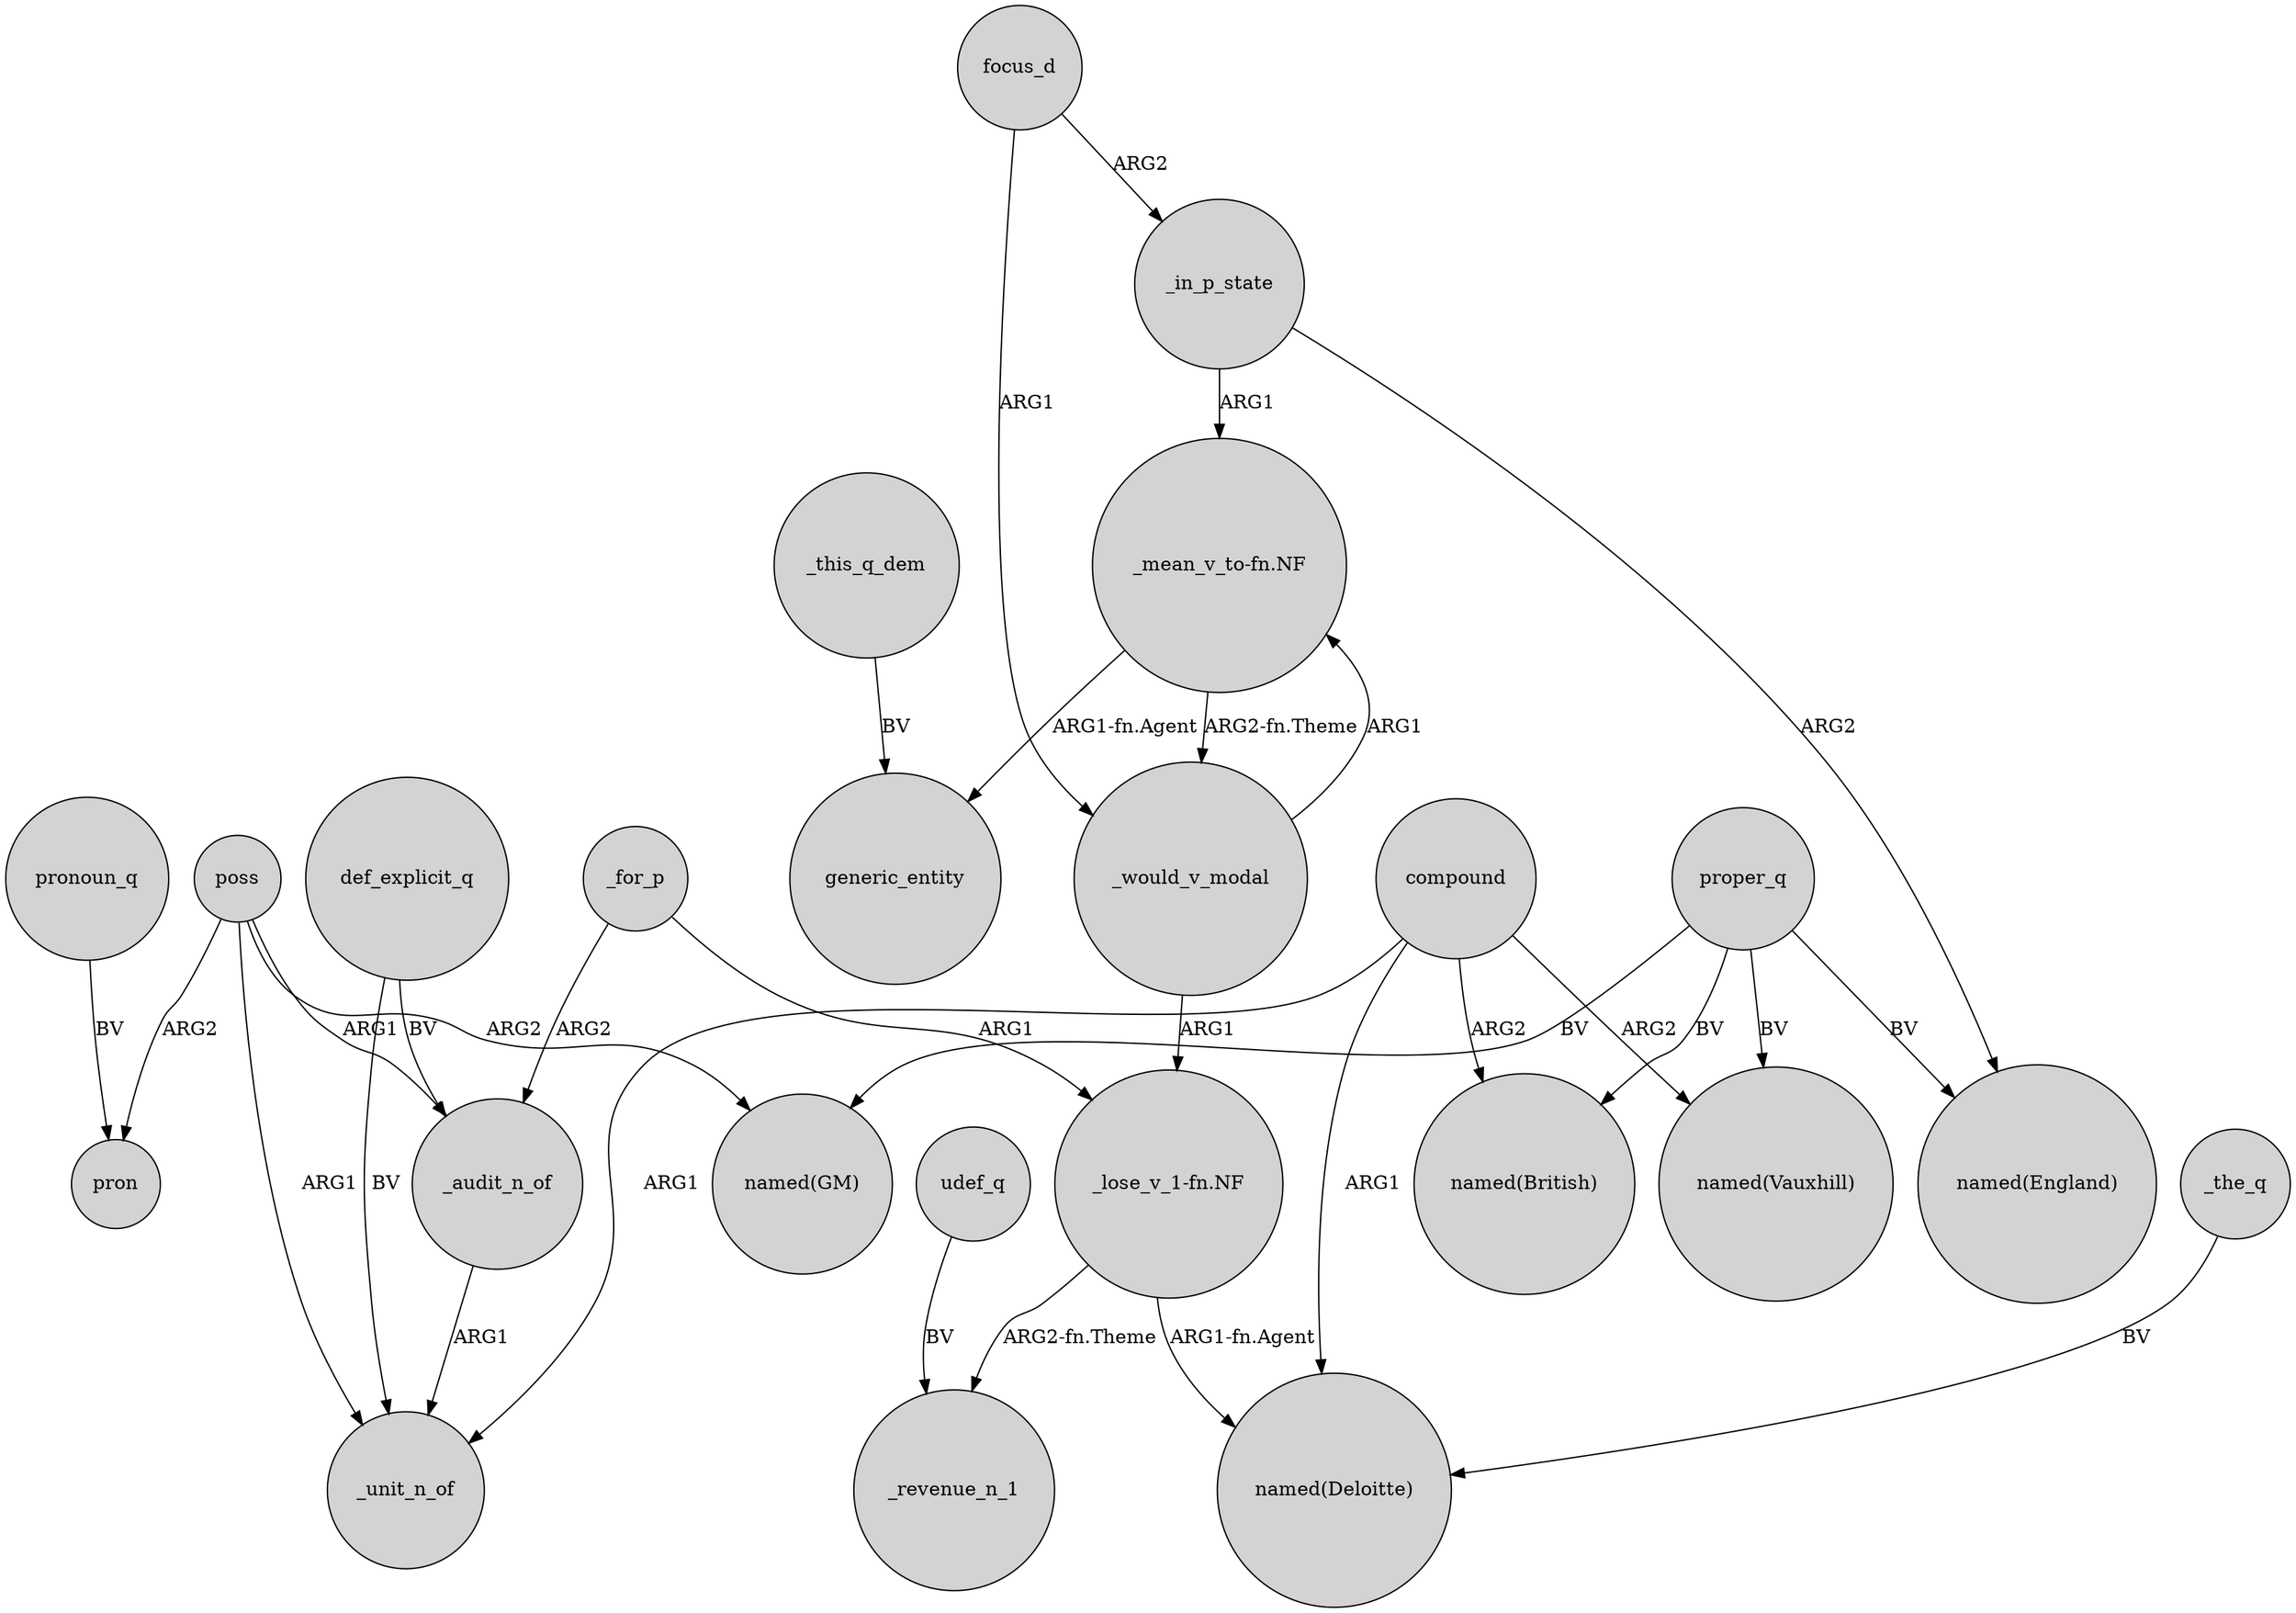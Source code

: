 digraph {
	node [shape=circle style=filled]
	_audit_n_of -> _unit_n_of [label=ARG1]
	"_mean_v_to-fn.NF" -> generic_entity [label="ARG1-fn.Agent"]
	compound -> "named(Vauxhill)" [label=ARG2]
	_for_p -> "_lose_v_1-fn.NF" [label=ARG1]
	poss -> pron [label=ARG2]
	"_lose_v_1-fn.NF" -> "named(Deloitte)" [label="ARG1-fn.Agent"]
	poss -> "named(GM)" [label=ARG2]
	def_explicit_q -> _unit_n_of [label=BV]
	compound -> _unit_n_of [label=ARG1]
	proper_q -> "named(Vauxhill)" [label=BV]
	compound -> "named(British)" [label=ARG2]
	_in_p_state -> "_mean_v_to-fn.NF" [label=ARG1]
	focus_d -> _in_p_state [label=ARG2]
	_in_p_state -> "named(England)" [label=ARG2]
	proper_q -> "named(England)" [label=BV]
	poss -> _audit_n_of [label=ARG1]
	proper_q -> "named(GM)" [label=BV]
	_for_p -> _audit_n_of [label=ARG2]
	proper_q -> "named(British)" [label=BV]
	pronoun_q -> pron [label=BV]
	udef_q -> _revenue_n_1 [label=BV]
	_this_q_dem -> generic_entity [label=BV]
	poss -> _unit_n_of [label=ARG1]
	_the_q -> "named(Deloitte)" [label=BV]
	_would_v_modal -> "_lose_v_1-fn.NF" [label=ARG1]
	"_lose_v_1-fn.NF" -> _revenue_n_1 [label="ARG2-fn.Theme"]
	compound -> "named(Deloitte)" [label=ARG1]
	"_mean_v_to-fn.NF" -> _would_v_modal [label="ARG2-fn.Theme"]
	def_explicit_q -> _audit_n_of [label=BV]
	_would_v_modal -> "_mean_v_to-fn.NF" [label=ARG1]
	focus_d -> _would_v_modal [label=ARG1]
}
